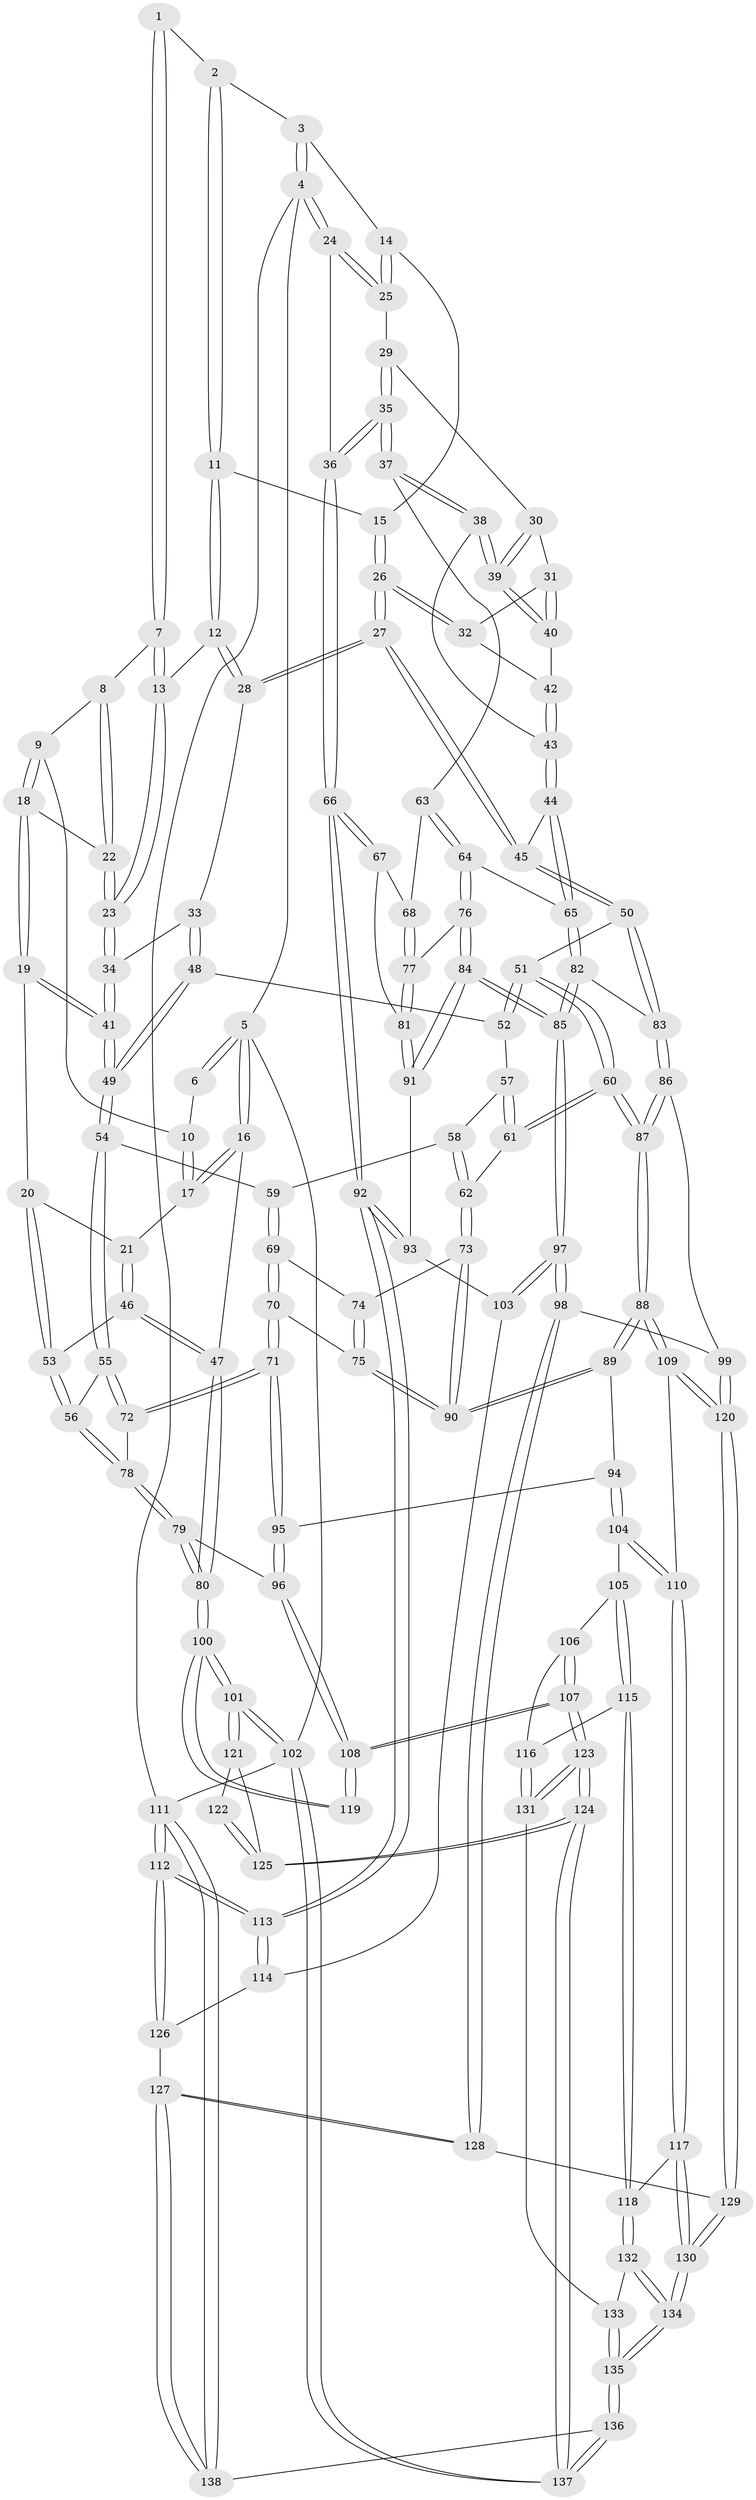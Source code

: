 // coarse degree distribution, {3: 0.11764705882352941, 4: 0.35294117647058826, 5: 0.3764705882352941, 7: 0.023529411764705882, 6: 0.12941176470588237}
// Generated by graph-tools (version 1.1) at 2025/42/03/06/25 10:42:28]
// undirected, 138 vertices, 342 edges
graph export_dot {
graph [start="1"]
  node [color=gray90,style=filled];
  1 [pos="+0.3692030758870665+0"];
  2 [pos="+0.6772196745599446+0"];
  3 [pos="+0.8562837021733007+0"];
  4 [pos="+1+0"];
  5 [pos="+0+0"];
  6 [pos="+0.19782117622546264+0"];
  7 [pos="+0.40463981128614934+0.018247760188867434"];
  8 [pos="+0.2415371187654862+0.07790078103043512"];
  9 [pos="+0.16776414570913226+0.05316075044825572"];
  10 [pos="+0.1438629116066285+0.02136072440121255"];
  11 [pos="+0.6107964344584406+0.09425527038792136"];
  12 [pos="+0.5915410072273048+0.1106803851907495"];
  13 [pos="+0.40512774352779146+0.020096248515383594"];
  14 [pos="+0.8095463729466241+0.08175304244126703"];
  15 [pos="+0.7590415626322989+0.11533231220443316"];
  16 [pos="+0+0.13152255499470336"];
  17 [pos="+0+0.15179502174238227"];
  18 [pos="+0.21116874436325844+0.18774516250962714"];
  19 [pos="+0.1438282615549866+0.26172343023934463"];
  20 [pos="+0.14331426032358188+0.26177025285932787"];
  21 [pos="+0.09255541070106467+0.24277790967456087"];
  22 [pos="+0.34476222036180537+0.17718548909785375"];
  23 [pos="+0.3620723750411671+0.17916353367402027"];
  24 [pos="+1+0"];
  25 [pos="+0.8769686550045463+0.14296604403168212"];
  26 [pos="+0.7290660795366923+0.25889843987445593"];
  27 [pos="+0.6527313192443696+0.3214144447098597"];
  28 [pos="+0.5713013429758645+0.22988282538497246"];
  29 [pos="+0.8930242030215297+0.16610712537841796"];
  30 [pos="+0.8849045395443942+0.18084331547187163"];
  31 [pos="+0.8375831210627434+0.22710913024670965"];
  32 [pos="+0.7728520628163169+0.25875831852190884"];
  33 [pos="+0.427170544724597+0.2409833912182089"];
  34 [pos="+0.362613929767098+0.18020450771400698"];
  35 [pos="+1+0.2498429104816634"];
  36 [pos="+1+0.24800612219936446"];
  37 [pos="+1+0.33245086343697844"];
  38 [pos="+0.9044987232528772+0.33539932206454875"];
  39 [pos="+0.895338247110674+0.32169584921079514"];
  40 [pos="+0.8727109798820686+0.3051111582556123"];
  41 [pos="+0.24611977344793168+0.3455850352544166"];
  42 [pos="+0.8056321720309262+0.2824300214904804"];
  43 [pos="+0.8412094352316994+0.39191135489039597"];
  44 [pos="+0.832722364076097+0.40200542639879566"];
  45 [pos="+0.6549074912526022+0.3692565327898734"];
  46 [pos="+0+0.3761253135181146"];
  47 [pos="+0+0.39232048420733734"];
  48 [pos="+0.4185097949085034+0.2907434013367098"];
  49 [pos="+0.2507362121273286+0.3566445447911247"];
  50 [pos="+0.6499578019753732+0.37957725852500934"];
  51 [pos="+0.5866677366638051+0.4164916771778286"];
  52 [pos="+0.418880702749728+0.29792531666291183"];
  53 [pos="+0.09216156982673455+0.4261046654590752"];
  54 [pos="+0.2565277118189308+0.39006407381251085"];
  55 [pos="+0.2232986759003603+0.4181416345206456"];
  56 [pos="+0.09965853244889286+0.439940428217947"];
  57 [pos="+0.4139757443600561+0.33331086100264773"];
  58 [pos="+0.3956781254544984+0.3776118536925123"];
  59 [pos="+0.27300438121052567+0.39985791586169306"];
  60 [pos="+0.5541302210274875+0.4421998566472209"];
  61 [pos="+0.5540996195520639+0.4421974895208565"];
  62 [pos="+0.4248050794761043+0.45397107384615903"];
  63 [pos="+0.9868484487842886+0.40313089732020396"];
  64 [pos="+0.8546652377592111+0.454975762708417"];
  65 [pos="+0.8527739821448058+0.45306918577800603"];
  66 [pos="+1+0.5113567688433602"];
  67 [pos="+0.9735172821425158+0.4849626476383305"];
  68 [pos="+0.9621391492664624+0.4615869429964868"];
  69 [pos="+0.2796456248392409+0.4113548068849922"];
  70 [pos="+0.2697341329941591+0.553351706355876"];
  71 [pos="+0.24216699566792116+0.5690723370508862"];
  72 [pos="+0.21193041062977283+0.5447545998143646"];
  73 [pos="+0.3950410124984784+0.49479218670062225"];
  74 [pos="+0.2957560223876906+0.4284766441861361"];
  75 [pos="+0.31581294488979145+0.5420491303381204"];
  76 [pos="+0.8758699346225618+0.4874630553959764"];
  77 [pos="+0.8853872384308169+0.4881436293847035"];
  78 [pos="+0.08535159741348847+0.53092784409365"];
  79 [pos="+0.028133571771007233+0.5916096118893402"];
  80 [pos="+0+0.6668836479085819"];
  81 [pos="+0.9683451971253273+0.5396986531336392"];
  82 [pos="+0.7198326600358129+0.5466898837524188"];
  83 [pos="+0.7136012950190985+0.5428652963004394"];
  84 [pos="+0.8494790675917318+0.6151997886165661"];
  85 [pos="+0.8135659887518348+0.6555677794284549"];
  86 [pos="+0.5326422764454789+0.6519415807022356"];
  87 [pos="+0.5224168430939137+0.6507723720468157"];
  88 [pos="+0.51615170227116+0.6534190720642904"];
  89 [pos="+0.392654843377277+0.5519944749737937"];
  90 [pos="+0.3871450216810899+0.5426495090207664"];
  91 [pos="+0.9858997940904236+0.5750220765934039"];
  92 [pos="+1+0.5956076772190243"];
  93 [pos="+1+0.5886788638488488"];
  94 [pos="+0.30437913064640937+0.6667209878139442"];
  95 [pos="+0.24280596884869354+0.6435801380994886"];
  96 [pos="+0.18144952467406966+0.6939009191226845"];
  97 [pos="+0.8129693721299649+0.6891723134950994"];
  98 [pos="+0.7700801068729078+0.7767159703589746"];
  99 [pos="+0.6229287067880127+0.7058354542141168"];
  100 [pos="+0+0.670946264008524"];
  101 [pos="+0+0.7076137920014003"];
  102 [pos="+0+1"];
  103 [pos="+0.9347484606589017+0.7005589098216256"];
  104 [pos="+0.3365765881259953+0.7000786844342918"];
  105 [pos="+0.32635029489575024+0.7140579903297426"];
  106 [pos="+0.3202619753664011+0.7194557490860954"];
  107 [pos="+0.19922383758025253+0.7753388896863534"];
  108 [pos="+0.17963078831176243+0.7212006479132341"];
  109 [pos="+0.4982328034017476+0.6793072202814782"];
  110 [pos="+0.4320252981516002+0.7254167753952718"];
  111 [pos="+1+1"];
  112 [pos="+1+0.9551232518908668"];
  113 [pos="+1+0.7422678412339876"];
  114 [pos="+1+0.7511483923988079"];
  115 [pos="+0.31611076195072996+0.7840896479043624"];
  116 [pos="+0.26527208993903795+0.804070535529516"];
  117 [pos="+0.4137304863848097+0.7893039494230196"];
  118 [pos="+0.38147635096468807+0.8056886771765526"];
  119 [pos="+0.1199223260136125+0.7430996424160393"];
  120 [pos="+0.5641025927146247+0.8736741655226564"];
  121 [pos="+0+0.7805649290752965"];
  122 [pos="+0.0913453092044784+0.7769785883825445"];
  123 [pos="+0.2105856767104351+0.8342628796261291"];
  124 [pos="+0.15727408787281985+0.8917328257397534"];
  125 [pos="+0.13233374260790104+0.8697993555456984"];
  126 [pos="+0.8697078307255368+0.8799820025547636"];
  127 [pos="+0.7925638143935497+0.8958256873087199"];
  128 [pos="+0.7783612893472256+0.8734979688358158"];
  129 [pos="+0.5667187050303923+0.8844752723010566"];
  130 [pos="+0.48166060195292904+0.9486010211510677"];
  131 [pos="+0.22363093382573881+0.835319971994826"];
  132 [pos="+0.34260789975230616+0.8413088624109362"];
  133 [pos="+0.29433150754161264+0.865098283657989"];
  134 [pos="+0.46170083659083705+0.9924526564824222"];
  135 [pos="+0.4164836889865525+1"];
  136 [pos="+0.40828539161010496+1"];
  137 [pos="+0.023338064525190227+1"];
  138 [pos="+0.8055301474258271+1"];
  1 -- 2;
  1 -- 7;
  1 -- 7;
  2 -- 3;
  2 -- 11;
  2 -- 11;
  3 -- 4;
  3 -- 4;
  3 -- 14;
  4 -- 5;
  4 -- 24;
  4 -- 24;
  4 -- 111;
  5 -- 6;
  5 -- 6;
  5 -- 16;
  5 -- 16;
  5 -- 102;
  6 -- 10;
  7 -- 8;
  7 -- 13;
  7 -- 13;
  8 -- 9;
  8 -- 22;
  8 -- 22;
  9 -- 10;
  9 -- 18;
  9 -- 18;
  10 -- 17;
  10 -- 17;
  11 -- 12;
  11 -- 12;
  11 -- 15;
  12 -- 13;
  12 -- 28;
  12 -- 28;
  13 -- 23;
  13 -- 23;
  14 -- 15;
  14 -- 25;
  14 -- 25;
  15 -- 26;
  15 -- 26;
  16 -- 17;
  16 -- 17;
  16 -- 47;
  17 -- 21;
  18 -- 19;
  18 -- 19;
  18 -- 22;
  19 -- 20;
  19 -- 41;
  19 -- 41;
  20 -- 21;
  20 -- 53;
  20 -- 53;
  21 -- 46;
  21 -- 46;
  22 -- 23;
  22 -- 23;
  23 -- 34;
  23 -- 34;
  24 -- 25;
  24 -- 25;
  24 -- 36;
  25 -- 29;
  26 -- 27;
  26 -- 27;
  26 -- 32;
  26 -- 32;
  27 -- 28;
  27 -- 28;
  27 -- 45;
  27 -- 45;
  28 -- 33;
  29 -- 30;
  29 -- 35;
  29 -- 35;
  30 -- 31;
  30 -- 39;
  30 -- 39;
  31 -- 32;
  31 -- 40;
  31 -- 40;
  32 -- 42;
  33 -- 34;
  33 -- 48;
  33 -- 48;
  34 -- 41;
  34 -- 41;
  35 -- 36;
  35 -- 36;
  35 -- 37;
  35 -- 37;
  36 -- 66;
  36 -- 66;
  37 -- 38;
  37 -- 38;
  37 -- 63;
  38 -- 39;
  38 -- 39;
  38 -- 43;
  39 -- 40;
  39 -- 40;
  40 -- 42;
  41 -- 49;
  41 -- 49;
  42 -- 43;
  42 -- 43;
  43 -- 44;
  43 -- 44;
  44 -- 45;
  44 -- 65;
  44 -- 65;
  45 -- 50;
  45 -- 50;
  46 -- 47;
  46 -- 47;
  46 -- 53;
  47 -- 80;
  47 -- 80;
  48 -- 49;
  48 -- 49;
  48 -- 52;
  49 -- 54;
  49 -- 54;
  50 -- 51;
  50 -- 83;
  50 -- 83;
  51 -- 52;
  51 -- 52;
  51 -- 60;
  51 -- 60;
  52 -- 57;
  53 -- 56;
  53 -- 56;
  54 -- 55;
  54 -- 55;
  54 -- 59;
  55 -- 56;
  55 -- 72;
  55 -- 72;
  56 -- 78;
  56 -- 78;
  57 -- 58;
  57 -- 61;
  57 -- 61;
  58 -- 59;
  58 -- 62;
  58 -- 62;
  59 -- 69;
  59 -- 69;
  60 -- 61;
  60 -- 61;
  60 -- 87;
  60 -- 87;
  61 -- 62;
  62 -- 73;
  62 -- 73;
  63 -- 64;
  63 -- 64;
  63 -- 68;
  64 -- 65;
  64 -- 76;
  64 -- 76;
  65 -- 82;
  65 -- 82;
  66 -- 67;
  66 -- 67;
  66 -- 92;
  66 -- 92;
  67 -- 68;
  67 -- 81;
  68 -- 77;
  68 -- 77;
  69 -- 70;
  69 -- 70;
  69 -- 74;
  70 -- 71;
  70 -- 71;
  70 -- 75;
  71 -- 72;
  71 -- 72;
  71 -- 95;
  71 -- 95;
  72 -- 78;
  73 -- 74;
  73 -- 90;
  73 -- 90;
  74 -- 75;
  74 -- 75;
  75 -- 90;
  75 -- 90;
  76 -- 77;
  76 -- 84;
  76 -- 84;
  77 -- 81;
  77 -- 81;
  78 -- 79;
  78 -- 79;
  79 -- 80;
  79 -- 80;
  79 -- 96;
  80 -- 100;
  80 -- 100;
  81 -- 91;
  81 -- 91;
  82 -- 83;
  82 -- 85;
  82 -- 85;
  83 -- 86;
  83 -- 86;
  84 -- 85;
  84 -- 85;
  84 -- 91;
  84 -- 91;
  85 -- 97;
  85 -- 97;
  86 -- 87;
  86 -- 87;
  86 -- 99;
  87 -- 88;
  87 -- 88;
  88 -- 89;
  88 -- 89;
  88 -- 109;
  88 -- 109;
  89 -- 90;
  89 -- 90;
  89 -- 94;
  91 -- 93;
  92 -- 93;
  92 -- 93;
  92 -- 113;
  92 -- 113;
  93 -- 103;
  94 -- 95;
  94 -- 104;
  94 -- 104;
  95 -- 96;
  95 -- 96;
  96 -- 108;
  96 -- 108;
  97 -- 98;
  97 -- 98;
  97 -- 103;
  97 -- 103;
  98 -- 99;
  98 -- 128;
  98 -- 128;
  99 -- 120;
  99 -- 120;
  100 -- 101;
  100 -- 101;
  100 -- 119;
  100 -- 119;
  101 -- 102;
  101 -- 102;
  101 -- 121;
  101 -- 121;
  102 -- 137;
  102 -- 137;
  102 -- 111;
  103 -- 114;
  104 -- 105;
  104 -- 110;
  104 -- 110;
  105 -- 106;
  105 -- 115;
  105 -- 115;
  106 -- 107;
  106 -- 107;
  106 -- 116;
  107 -- 108;
  107 -- 108;
  107 -- 123;
  107 -- 123;
  108 -- 119;
  108 -- 119;
  109 -- 110;
  109 -- 120;
  109 -- 120;
  110 -- 117;
  110 -- 117;
  111 -- 112;
  111 -- 112;
  111 -- 138;
  111 -- 138;
  112 -- 113;
  112 -- 113;
  112 -- 126;
  112 -- 126;
  113 -- 114;
  113 -- 114;
  114 -- 126;
  115 -- 116;
  115 -- 118;
  115 -- 118;
  116 -- 131;
  116 -- 131;
  117 -- 118;
  117 -- 130;
  117 -- 130;
  118 -- 132;
  118 -- 132;
  120 -- 129;
  120 -- 129;
  121 -- 122;
  121 -- 125;
  122 -- 125;
  122 -- 125;
  123 -- 124;
  123 -- 124;
  123 -- 131;
  123 -- 131;
  124 -- 125;
  124 -- 125;
  124 -- 137;
  124 -- 137;
  126 -- 127;
  127 -- 128;
  127 -- 128;
  127 -- 138;
  127 -- 138;
  128 -- 129;
  129 -- 130;
  129 -- 130;
  130 -- 134;
  130 -- 134;
  131 -- 133;
  132 -- 133;
  132 -- 134;
  132 -- 134;
  133 -- 135;
  133 -- 135;
  134 -- 135;
  134 -- 135;
  135 -- 136;
  135 -- 136;
  136 -- 137;
  136 -- 137;
  136 -- 138;
}
